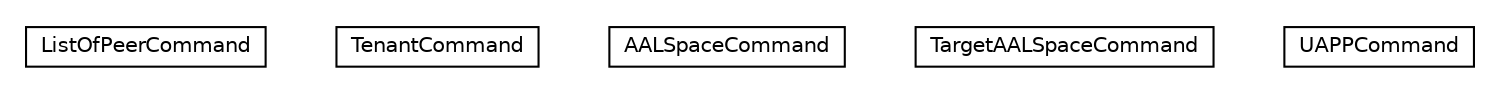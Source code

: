 #!/usr/local/bin/dot
#
# Class diagram 
# Generated by UMLGraph version R5_6-24-gf6e263 (http://www.umlgraph.org/)
#

digraph G {
	edge [fontname="Helvetica",fontsize=10,labelfontname="Helvetica",labelfontsize=10];
	node [fontname="Helvetica",fontsize=10,shape=plaintext];
	nodesep=0.25;
	ranksep=0.5;
	// org.universAAL.middleware.shell.universAAL.osgi.ListOfPeerCommand
	c521649 [label=<<table title="org.universAAL.middleware.shell.universAAL.osgi.ListOfPeerCommand" border="0" cellborder="1" cellspacing="0" cellpadding="2" port="p" href="./ListOfPeerCommand.html">
		<tr><td><table border="0" cellspacing="0" cellpadding="1">
<tr><td align="center" balign="center"> ListOfPeerCommand </td></tr>
		</table></td></tr>
		</table>>, URL="./ListOfPeerCommand.html", fontname="Helvetica", fontcolor="black", fontsize=10.0];
	// org.universAAL.middleware.shell.universAAL.osgi.TenantCommand
	c521650 [label=<<table title="org.universAAL.middleware.shell.universAAL.osgi.TenantCommand" border="0" cellborder="1" cellspacing="0" cellpadding="2" port="p" href="./TenantCommand.html">
		<tr><td><table border="0" cellspacing="0" cellpadding="1">
<tr><td align="center" balign="center"> TenantCommand </td></tr>
		</table></td></tr>
		</table>>, URL="./TenantCommand.html", fontname="Helvetica", fontcolor="black", fontsize=10.0];
	// org.universAAL.middleware.shell.universAAL.osgi.AALSpaceCommand
	c521651 [label=<<table title="org.universAAL.middleware.shell.universAAL.osgi.AALSpaceCommand" border="0" cellborder="1" cellspacing="0" cellpadding="2" port="p" href="./AALSpaceCommand.html">
		<tr><td><table border="0" cellspacing="0" cellpadding="1">
<tr><td align="center" balign="center"> AALSpaceCommand </td></tr>
		</table></td></tr>
		</table>>, URL="./AALSpaceCommand.html", fontname="Helvetica", fontcolor="black", fontsize=10.0];
	// org.universAAL.middleware.shell.universAAL.osgi.TargetAALSpaceCommand
	c521652 [label=<<table title="org.universAAL.middleware.shell.universAAL.osgi.TargetAALSpaceCommand" border="0" cellborder="1" cellspacing="0" cellpadding="2" port="p" href="./TargetAALSpaceCommand.html">
		<tr><td><table border="0" cellspacing="0" cellpadding="1">
<tr><td align="center" balign="center"> TargetAALSpaceCommand </td></tr>
		</table></td></tr>
		</table>>, URL="./TargetAALSpaceCommand.html", fontname="Helvetica", fontcolor="black", fontsize=10.0];
	// org.universAAL.middleware.shell.universAAL.osgi.UAPPCommand
	c521653 [label=<<table title="org.universAAL.middleware.shell.universAAL.osgi.UAPPCommand" border="0" cellborder="1" cellspacing="0" cellpadding="2" port="p" href="./UAPPCommand.html">
		<tr><td><table border="0" cellspacing="0" cellpadding="1">
<tr><td align="center" balign="center"> UAPPCommand </td></tr>
		</table></td></tr>
		</table>>, URL="./UAPPCommand.html", fontname="Helvetica", fontcolor="black", fontsize=10.0];
}

